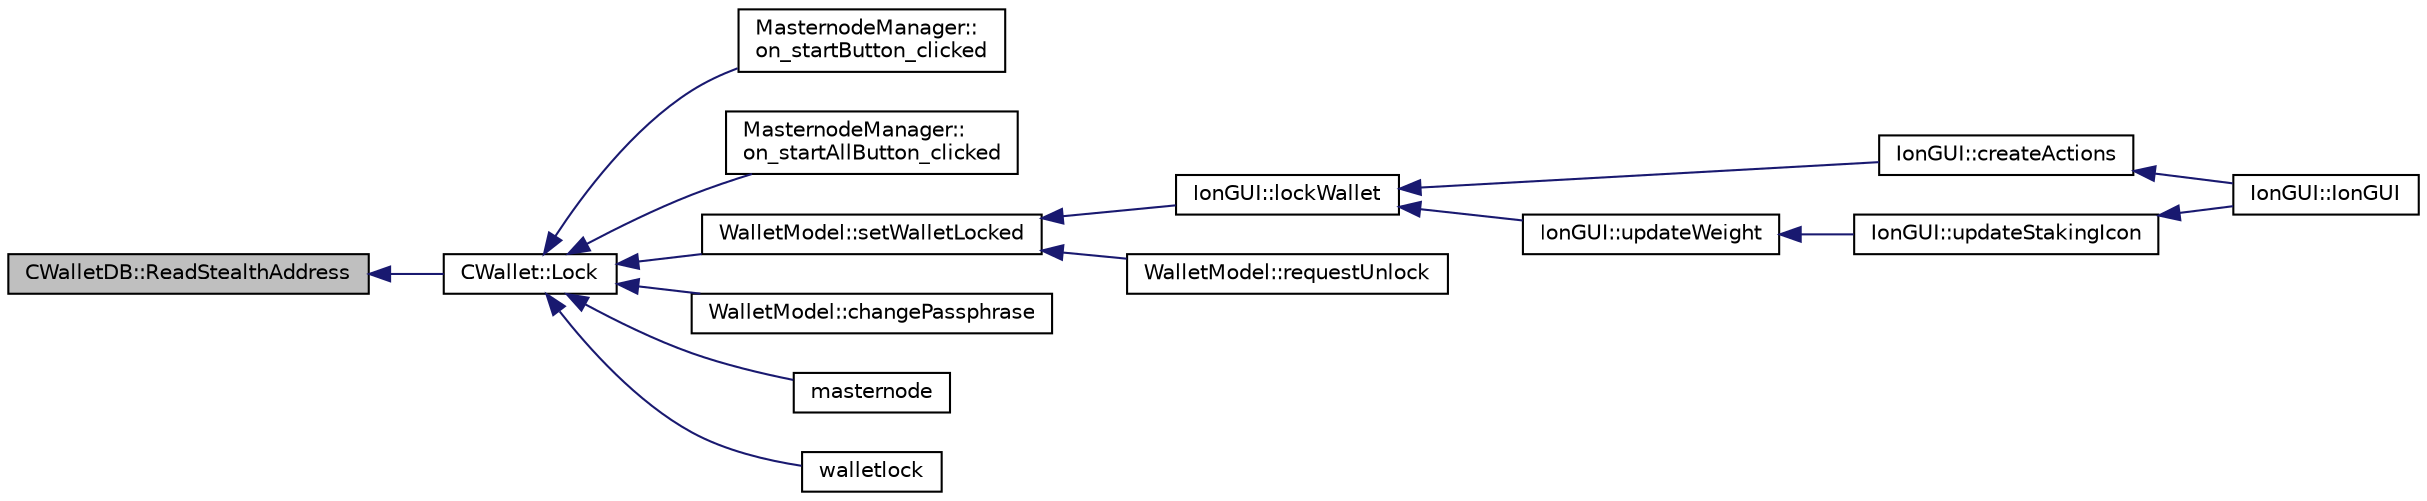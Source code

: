 digraph "CWalletDB::ReadStealthAddress"
{
  edge [fontname="Helvetica",fontsize="10",labelfontname="Helvetica",labelfontsize="10"];
  node [fontname="Helvetica",fontsize="10",shape=record];
  rankdir="LR";
  Node47 [label="CWalletDB::ReadStealthAddress",height=0.2,width=0.4,color="black", fillcolor="grey75", style="filled", fontcolor="black"];
  Node47 -> Node48 [dir="back",color="midnightblue",fontsize="10",style="solid",fontname="Helvetica"];
  Node48 [label="CWallet::Lock",height=0.2,width=0.4,color="black", fillcolor="white", style="filled",URL="$d2/de5/class_c_wallet.html#a0404b6bc1cb804aadc69b9902b52282a"];
  Node48 -> Node49 [dir="back",color="midnightblue",fontsize="10",style="solid",fontname="Helvetica"];
  Node49 [label="MasternodeManager::\lon_startButton_clicked",height=0.2,width=0.4,color="black", fillcolor="white", style="filled",URL="$d9/d70/class_masternode_manager.html#a83f5cf149fdaf6d7fce1a3378611c3f9"];
  Node48 -> Node50 [dir="back",color="midnightblue",fontsize="10",style="solid",fontname="Helvetica"];
  Node50 [label="MasternodeManager::\lon_startAllButton_clicked",height=0.2,width=0.4,color="black", fillcolor="white", style="filled",URL="$d9/d70/class_masternode_manager.html#aad77095fab625d3a02afa52696f64e2f"];
  Node48 -> Node51 [dir="back",color="midnightblue",fontsize="10",style="solid",fontname="Helvetica"];
  Node51 [label="WalletModel::setWalletLocked",height=0.2,width=0.4,color="black", fillcolor="white", style="filled",URL="$d4/d27/class_wallet_model.html#a5a8b65bfaecb0813d64c733f4f34f090"];
  Node51 -> Node52 [dir="back",color="midnightblue",fontsize="10",style="solid",fontname="Helvetica"];
  Node52 [label="IonGUI::lockWallet",height=0.2,width=0.4,color="black", fillcolor="white", style="filled",URL="$dc/d0b/class_ion_g_u_i.html#abfbef460c97022eea4d5e2dec1887ba0"];
  Node52 -> Node53 [dir="back",color="midnightblue",fontsize="10",style="solid",fontname="Helvetica"];
  Node53 [label="IonGUI::createActions",height=0.2,width=0.4,color="black", fillcolor="white", style="filled",URL="$dc/d0b/class_ion_g_u_i.html#a5a5e1c2fbc2fec3d925d654c61a8b252",tooltip="Create the main UI actions. "];
  Node53 -> Node54 [dir="back",color="midnightblue",fontsize="10",style="solid",fontname="Helvetica"];
  Node54 [label="IonGUI::IonGUI",height=0.2,width=0.4,color="black", fillcolor="white", style="filled",URL="$dc/d0b/class_ion_g_u_i.html#ad0e22e4901b039bcc987ef0328c8c5d4"];
  Node52 -> Node55 [dir="back",color="midnightblue",fontsize="10",style="solid",fontname="Helvetica"];
  Node55 [label="IonGUI::updateWeight",height=0.2,width=0.4,color="black", fillcolor="white", style="filled",URL="$dc/d0b/class_ion_g_u_i.html#a2689de984576a927ea382a800a81a3f0"];
  Node55 -> Node56 [dir="back",color="midnightblue",fontsize="10",style="solid",fontname="Helvetica"];
  Node56 [label="IonGUI::updateStakingIcon",height=0.2,width=0.4,color="black", fillcolor="white", style="filled",URL="$dc/d0b/class_ion_g_u_i.html#a5e9ba63b943650e5dec3ab6e13e9a20b"];
  Node56 -> Node54 [dir="back",color="midnightblue",fontsize="10",style="solid",fontname="Helvetica"];
  Node51 -> Node57 [dir="back",color="midnightblue",fontsize="10",style="solid",fontname="Helvetica"];
  Node57 [label="WalletModel::requestUnlock",height=0.2,width=0.4,color="black", fillcolor="white", style="filled",URL="$d4/d27/class_wallet_model.html#ae98eaede9493625ce778a0a873b3d124"];
  Node48 -> Node58 [dir="back",color="midnightblue",fontsize="10",style="solid",fontname="Helvetica"];
  Node58 [label="WalletModel::changePassphrase",height=0.2,width=0.4,color="black", fillcolor="white", style="filled",URL="$d4/d27/class_wallet_model.html#a67ebff3f267b5c9973c0465184c085a4"];
  Node48 -> Node59 [dir="back",color="midnightblue",fontsize="10",style="solid",fontname="Helvetica"];
  Node59 [label="masternode",height=0.2,width=0.4,color="black", fillcolor="white", style="filled",URL="$d5/d6b/rpcstashedsend_8cpp.html#a30609e443aeb47c29ed0878d16b1b5e1"];
  Node48 -> Node60 [dir="back",color="midnightblue",fontsize="10",style="solid",fontname="Helvetica"];
  Node60 [label="walletlock",height=0.2,width=0.4,color="black", fillcolor="white", style="filled",URL="$df/d1d/rpcwallet_8cpp.html#a387555bfc9c8d51759001ec4e3be3e83"];
}
